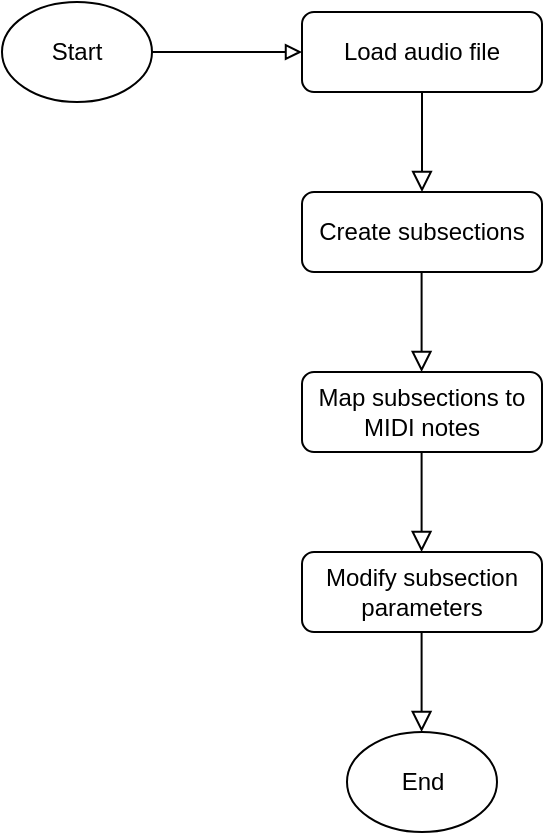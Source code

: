 <mxfile version="13.0.9" type="device"><diagram id="C5RBs43oDa-KdzZeNtuy" name="Page-1"><mxGraphModel dx="569" dy="316" grid="1" gridSize="10" guides="1" tooltips="1" connect="1" arrows="1" fold="1" page="1" pageScale="1" pageWidth="827" pageHeight="1169" math="0" shadow="0"><root><mxCell id="WIyWlLk6GJQsqaUBKTNV-0"/><mxCell id="WIyWlLk6GJQsqaUBKTNV-1" parent="WIyWlLk6GJQsqaUBKTNV-0"/><mxCell id="WIyWlLk6GJQsqaUBKTNV-2" value="" style="rounded=0;html=1;jettySize=auto;orthogonalLoop=1;fontSize=11;endArrow=block;endFill=0;endSize=8;strokeWidth=1;shadow=0;labelBackgroundColor=none;edgeStyle=orthogonalEdgeStyle;" parent="WIyWlLk6GJQsqaUBKTNV-1" source="WIyWlLk6GJQsqaUBKTNV-3" edge="1"><mxGeometry relative="1" as="geometry"><mxPoint x="390" y="240" as="targetPoint"/></mxGeometry></mxCell><mxCell id="WIyWlLk6GJQsqaUBKTNV-3" value="Load audio file" style="rounded=1;whiteSpace=wrap;html=1;fontSize=12;glass=0;strokeWidth=1;shadow=0;" parent="WIyWlLk6GJQsqaUBKTNV-1" vertex="1"><mxGeometry x="330" y="150" width="120" height="40" as="geometry"/></mxCell><mxCell id="WIyWlLk6GJQsqaUBKTNV-7" value="Create subsections" style="rounded=1;whiteSpace=wrap;html=1;fontSize=12;glass=0;strokeWidth=1;shadow=0;" parent="WIyWlLk6GJQsqaUBKTNV-1" vertex="1"><mxGeometry x="330" y="240" width="120" height="40" as="geometry"/></mxCell><mxCell id="WIyWlLk6GJQsqaUBKTNV-12" value="Map subsections to MIDI notes" style="rounded=1;whiteSpace=wrap;html=1;fontSize=12;glass=0;strokeWidth=1;shadow=0;" parent="WIyWlLk6GJQsqaUBKTNV-1" vertex="1"><mxGeometry x="330" y="330" width="120" height="40" as="geometry"/></mxCell><mxCell id="Iab_4IReJiuKsxfJqC8G-4" value="" style="endArrow=block;html=1;exitX=1;exitY=0.5;exitDx=0;exitDy=0;entryX=0;entryY=0.5;entryDx=0;entryDy=0;endFill=0;" edge="1" parent="WIyWlLk6GJQsqaUBKTNV-1" target="WIyWlLk6GJQsqaUBKTNV-3"><mxGeometry width="50" height="50" relative="1" as="geometry"><mxPoint x="250" y="170" as="sourcePoint"/><mxPoint x="440" y="380" as="targetPoint"/></mxGeometry></mxCell><mxCell id="Iab_4IReJiuKsxfJqC8G-18" value="End" style="ellipse;whiteSpace=wrap;html=1;" vertex="1" parent="WIyWlLk6GJQsqaUBKTNV-1"><mxGeometry x="352.5" y="510" width="75" height="50" as="geometry"/></mxCell><mxCell id="Iab_4IReJiuKsxfJqC8G-20" value="" style="rounded=0;html=1;jettySize=auto;orthogonalLoop=1;fontSize=11;endArrow=block;endFill=0;endSize=8;strokeWidth=1;shadow=0;labelBackgroundColor=none;edgeStyle=orthogonalEdgeStyle;" edge="1" parent="WIyWlLk6GJQsqaUBKTNV-1"><mxGeometry relative="1" as="geometry"><mxPoint x="389.8" y="280" as="sourcePoint"/><mxPoint x="389.8" y="330" as="targetPoint"/></mxGeometry></mxCell><mxCell id="Iab_4IReJiuKsxfJqC8G-21" value="" style="rounded=0;html=1;jettySize=auto;orthogonalLoop=1;fontSize=11;endArrow=block;endFill=0;endSize=8;strokeWidth=1;shadow=0;labelBackgroundColor=none;edgeStyle=orthogonalEdgeStyle;" edge="1" parent="WIyWlLk6GJQsqaUBKTNV-1"><mxGeometry relative="1" as="geometry"><mxPoint x="389.8" y="370" as="sourcePoint"/><mxPoint x="389.8" y="420" as="targetPoint"/></mxGeometry></mxCell><mxCell id="Iab_4IReJiuKsxfJqC8G-23" value="Start&lt;br&gt;" style="ellipse;whiteSpace=wrap;html=1;" vertex="1" parent="WIyWlLk6GJQsqaUBKTNV-1"><mxGeometry x="180" y="145" width="75" height="50" as="geometry"/></mxCell><mxCell id="Iab_4IReJiuKsxfJqC8G-25" value="Modify subsection parameters" style="rounded=1;whiteSpace=wrap;html=1;fontSize=12;glass=0;strokeWidth=1;shadow=0;" vertex="1" parent="WIyWlLk6GJQsqaUBKTNV-1"><mxGeometry x="330" y="420" width="120" height="40" as="geometry"/></mxCell><mxCell id="Iab_4IReJiuKsxfJqC8G-26" value="" style="rounded=0;html=1;jettySize=auto;orthogonalLoop=1;fontSize=11;endArrow=block;endFill=0;endSize=8;strokeWidth=1;shadow=0;labelBackgroundColor=none;edgeStyle=orthogonalEdgeStyle;" edge="1" parent="WIyWlLk6GJQsqaUBKTNV-1"><mxGeometry relative="1" as="geometry"><mxPoint x="389.8" y="460" as="sourcePoint"/><mxPoint x="389.8" y="510" as="targetPoint"/></mxGeometry></mxCell></root></mxGraphModel></diagram></mxfile>